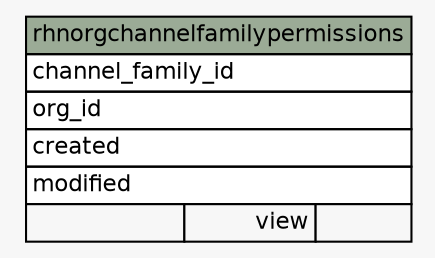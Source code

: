 // dot 2.26.0 on Linux 2.6.32-504.el6.x86_64
// SchemaSpy rev 590
digraph "rhnorgchannelfamilypermissions" {
  graph [
    rankdir="RL"
    bgcolor="#f7f7f7"
    nodesep="0.18"
    ranksep="0.46"
    fontname="Helvetica"
    fontsize="11"
  ];
  node [
    fontname="Helvetica"
    fontsize="11"
    shape="plaintext"
  ];
  edge [
    arrowsize="0.8"
  ];
  "rhnorgchannelfamilypermissions" [
    label=<
    <TABLE BORDER="0" CELLBORDER="1" CELLSPACING="0" BGCOLOR="#ffffff">
      <TR><TD COLSPAN="3" BGCOLOR="#9bab96" ALIGN="CENTER">rhnorgchannelfamilypermissions</TD></TR>
      <TR><TD PORT="channel_family_id" COLSPAN="3" ALIGN="LEFT">channel_family_id</TD></TR>
      <TR><TD PORT="org_id" COLSPAN="3" ALIGN="LEFT">org_id</TD></TR>
      <TR><TD PORT="created" COLSPAN="3" ALIGN="LEFT">created</TD></TR>
      <TR><TD PORT="modified" COLSPAN="3" ALIGN="LEFT">modified</TD></TR>
      <TR><TD ALIGN="LEFT" BGCOLOR="#f7f7f7">  </TD><TD ALIGN="RIGHT" BGCOLOR="#f7f7f7">view</TD><TD ALIGN="RIGHT" BGCOLOR="#f7f7f7">  </TD></TR>
    </TABLE>>
    URL="tables/rhnorgchannelfamilypermissions.html"
    tooltip="rhnorgchannelfamilypermissions"
  ];
}
